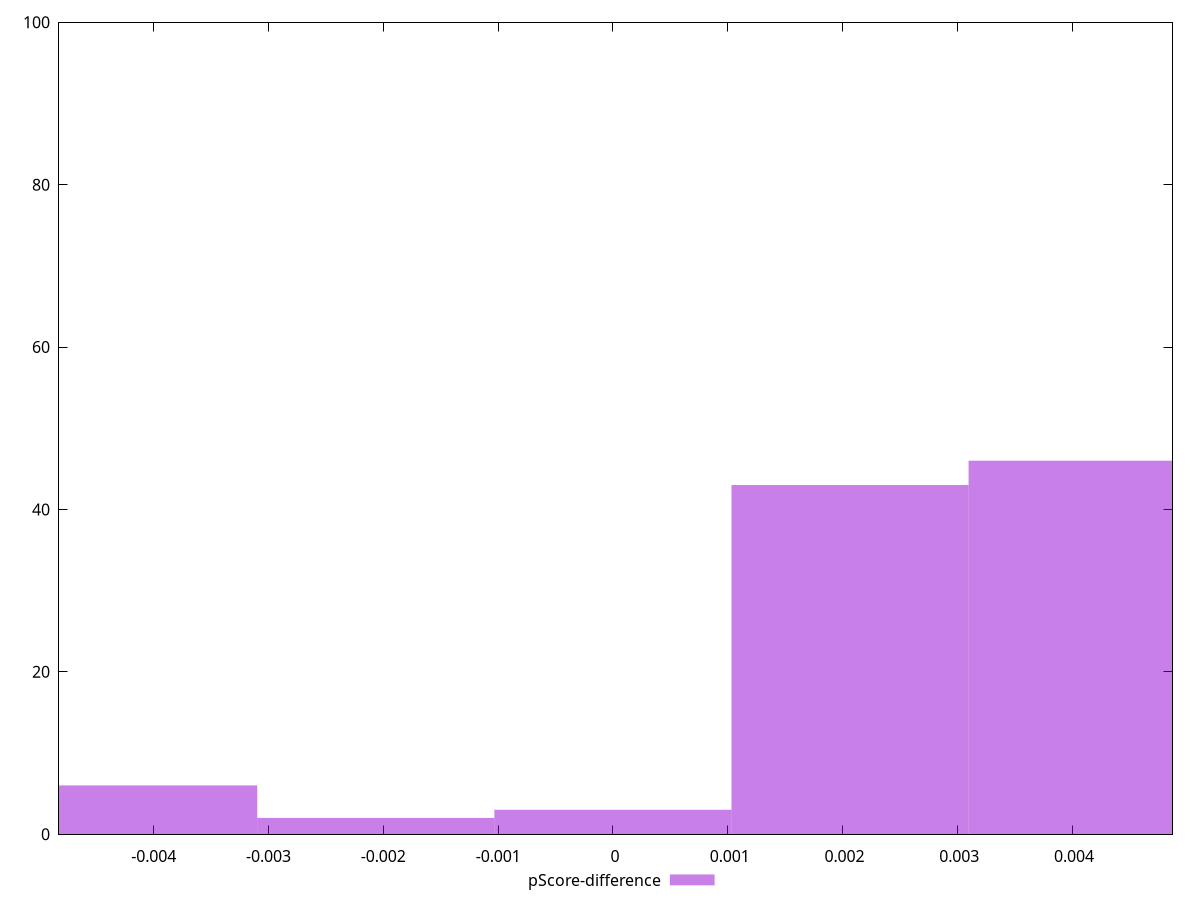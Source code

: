 reset

$pScoreDifference <<EOF
0.004131815444429417 46
0.0020659077222147087 43
0 3
-0.004131815444429417 6
-0.0020659077222147087 2
EOF

set key outside below
set boxwidth 0.0020659077222147087
set xrange [-0.0048260827940465045:0.0048754588276738176]
set yrange [0:100]
set trange [0:100]
set style fill transparent solid 0.5 noborder
set terminal svg size 640, 490 enhanced background rgb 'white'
set output "report_00009_2021-02-08T22-37-41.559Z/first-meaningful-paint/samples/pages+cached+noadtech+nomedia+nocss/pScore-difference/histogram.svg"

plot $pScoreDifference title "pScore-difference" with boxes

reset
